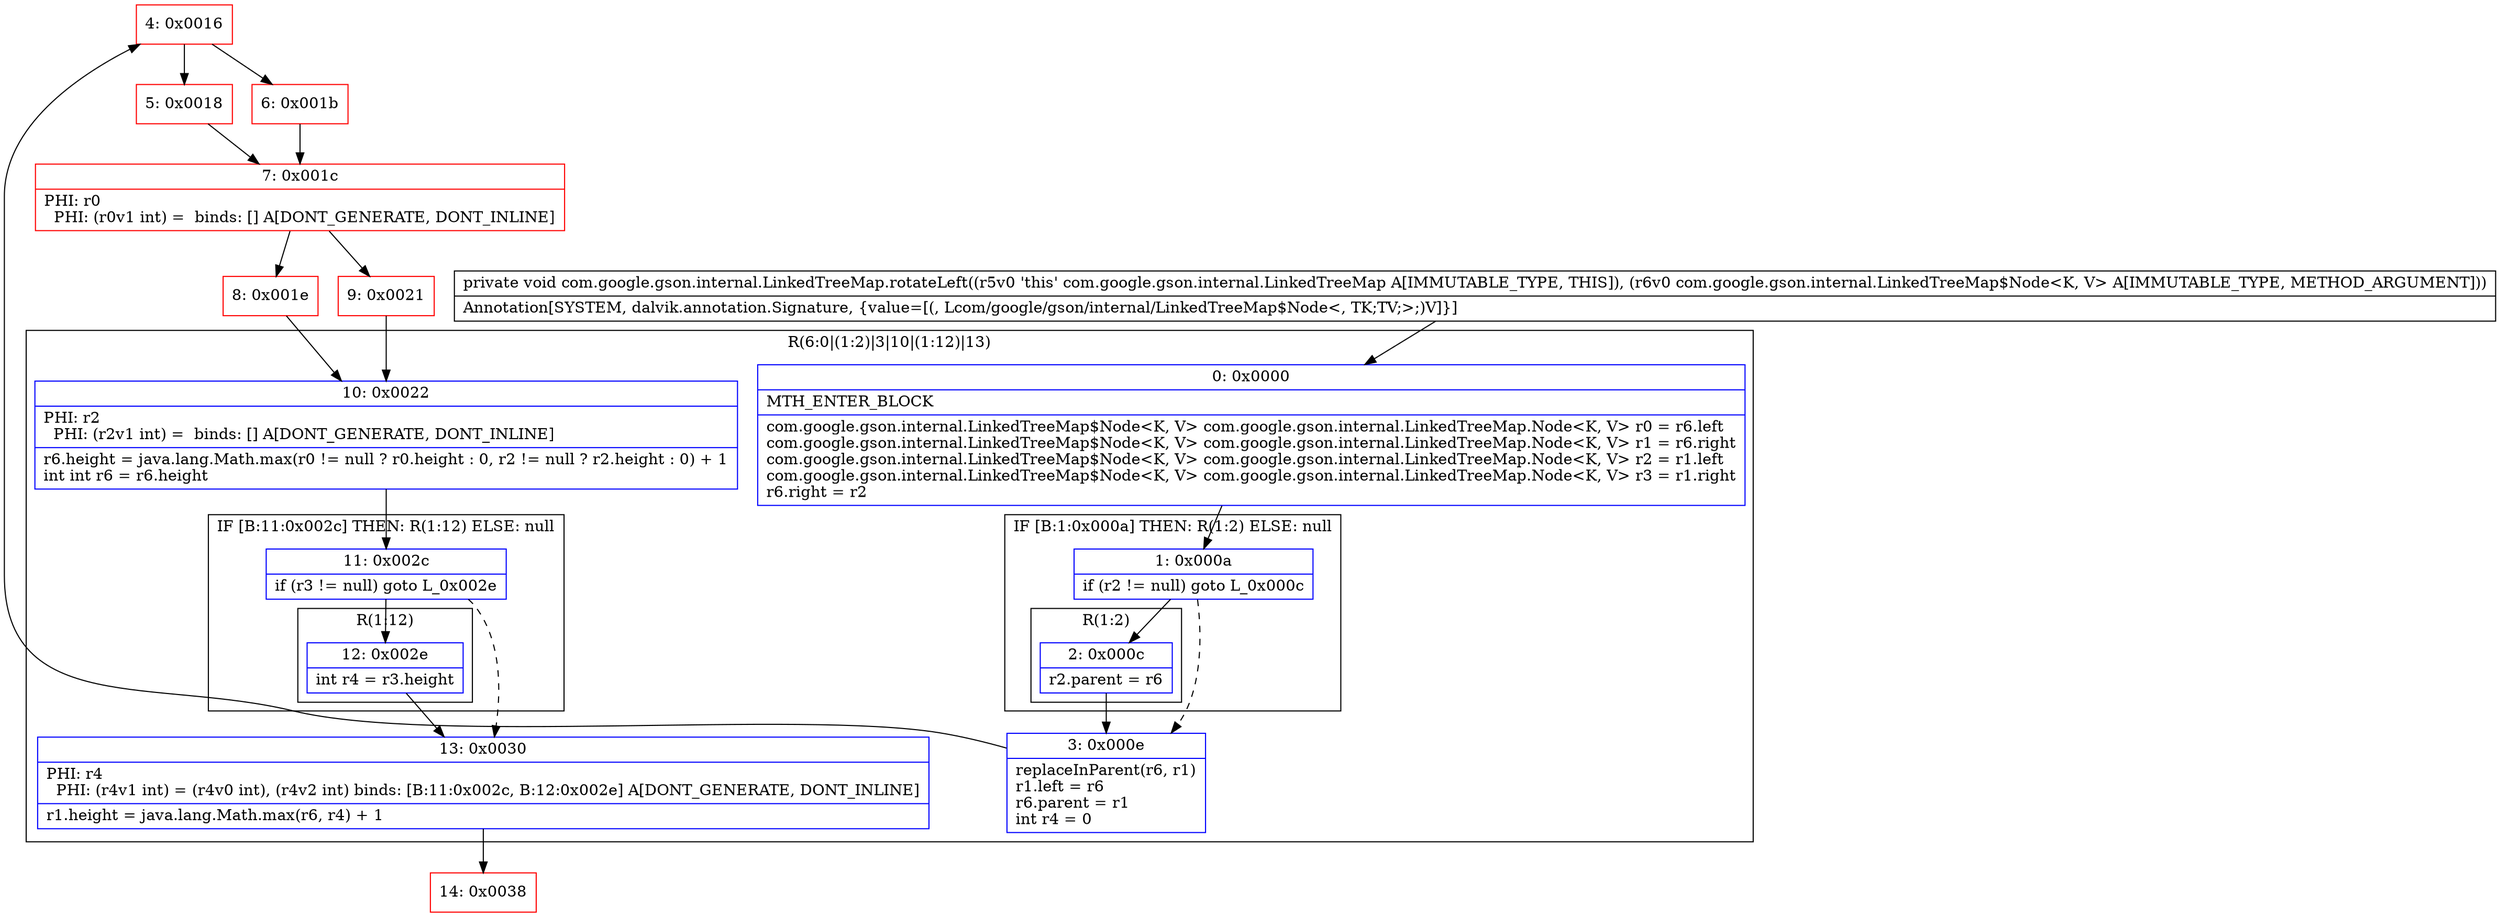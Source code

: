 digraph "CFG forcom.google.gson.internal.LinkedTreeMap.rotateLeft(Lcom\/google\/gson\/internal\/LinkedTreeMap$Node;)V" {
subgraph cluster_Region_1903226359 {
label = "R(6:0|(1:2)|3|10|(1:12)|13)";
node [shape=record,color=blue];
Node_0 [shape=record,label="{0\:\ 0x0000|MTH_ENTER_BLOCK\l|com.google.gson.internal.LinkedTreeMap$Node\<K, V\> com.google.gson.internal.LinkedTreeMap.Node\<K, V\> r0 = r6.left\lcom.google.gson.internal.LinkedTreeMap$Node\<K, V\> com.google.gson.internal.LinkedTreeMap.Node\<K, V\> r1 = r6.right\lcom.google.gson.internal.LinkedTreeMap$Node\<K, V\> com.google.gson.internal.LinkedTreeMap.Node\<K, V\> r2 = r1.left\lcom.google.gson.internal.LinkedTreeMap$Node\<K, V\> com.google.gson.internal.LinkedTreeMap.Node\<K, V\> r3 = r1.right\lr6.right = r2\l}"];
subgraph cluster_IfRegion_1202031868 {
label = "IF [B:1:0x000a] THEN: R(1:2) ELSE: null";
node [shape=record,color=blue];
Node_1 [shape=record,label="{1\:\ 0x000a|if (r2 != null) goto L_0x000c\l}"];
subgraph cluster_Region_1285614435 {
label = "R(1:2)";
node [shape=record,color=blue];
Node_2 [shape=record,label="{2\:\ 0x000c|r2.parent = r6\l}"];
}
}
Node_3 [shape=record,label="{3\:\ 0x000e|replaceInParent(r6, r1)\lr1.left = r6\lr6.parent = r1\lint r4 = 0\l}"];
Node_10 [shape=record,label="{10\:\ 0x0022|PHI: r2 \l  PHI: (r2v1 int) =  binds: [] A[DONT_GENERATE, DONT_INLINE]\l|r6.height = java.lang.Math.max(r0 != null ? r0.height : 0, r2 != null ? r2.height : 0) + 1\lint int r6 = r6.height\l}"];
subgraph cluster_IfRegion_2099168828 {
label = "IF [B:11:0x002c] THEN: R(1:12) ELSE: null";
node [shape=record,color=blue];
Node_11 [shape=record,label="{11\:\ 0x002c|if (r3 != null) goto L_0x002e\l}"];
subgraph cluster_Region_192385853 {
label = "R(1:12)";
node [shape=record,color=blue];
Node_12 [shape=record,label="{12\:\ 0x002e|int r4 = r3.height\l}"];
}
}
Node_13 [shape=record,label="{13\:\ 0x0030|PHI: r4 \l  PHI: (r4v1 int) = (r4v0 int), (r4v2 int) binds: [B:11:0x002c, B:12:0x002e] A[DONT_GENERATE, DONT_INLINE]\l|r1.height = java.lang.Math.max(r6, r4) + 1\l}"];
}
Node_4 [shape=record,color=red,label="{4\:\ 0x0016}"];
Node_5 [shape=record,color=red,label="{5\:\ 0x0018}"];
Node_6 [shape=record,color=red,label="{6\:\ 0x001b}"];
Node_7 [shape=record,color=red,label="{7\:\ 0x001c|PHI: r0 \l  PHI: (r0v1 int) =  binds: [] A[DONT_GENERATE, DONT_INLINE]\l}"];
Node_8 [shape=record,color=red,label="{8\:\ 0x001e}"];
Node_9 [shape=record,color=red,label="{9\:\ 0x0021}"];
Node_14 [shape=record,color=red,label="{14\:\ 0x0038}"];
MethodNode[shape=record,label="{private void com.google.gson.internal.LinkedTreeMap.rotateLeft((r5v0 'this' com.google.gson.internal.LinkedTreeMap A[IMMUTABLE_TYPE, THIS]), (r6v0 com.google.gson.internal.LinkedTreeMap$Node\<K, V\> A[IMMUTABLE_TYPE, METHOD_ARGUMENT]))  | Annotation[SYSTEM, dalvik.annotation.Signature, \{value=[(, Lcom\/google\/gson\/internal\/LinkedTreeMap$Node\<, TK;TV;\>;)V]\}]\l}"];
MethodNode -> Node_0;
Node_0 -> Node_1;
Node_1 -> Node_2;
Node_1 -> Node_3[style=dashed];
Node_2 -> Node_3;
Node_3 -> Node_4;
Node_10 -> Node_11;
Node_11 -> Node_12;
Node_11 -> Node_13[style=dashed];
Node_12 -> Node_13;
Node_13 -> Node_14;
Node_4 -> Node_5;
Node_4 -> Node_6;
Node_5 -> Node_7;
Node_6 -> Node_7;
Node_7 -> Node_8;
Node_7 -> Node_9;
Node_8 -> Node_10;
Node_9 -> Node_10;
}


